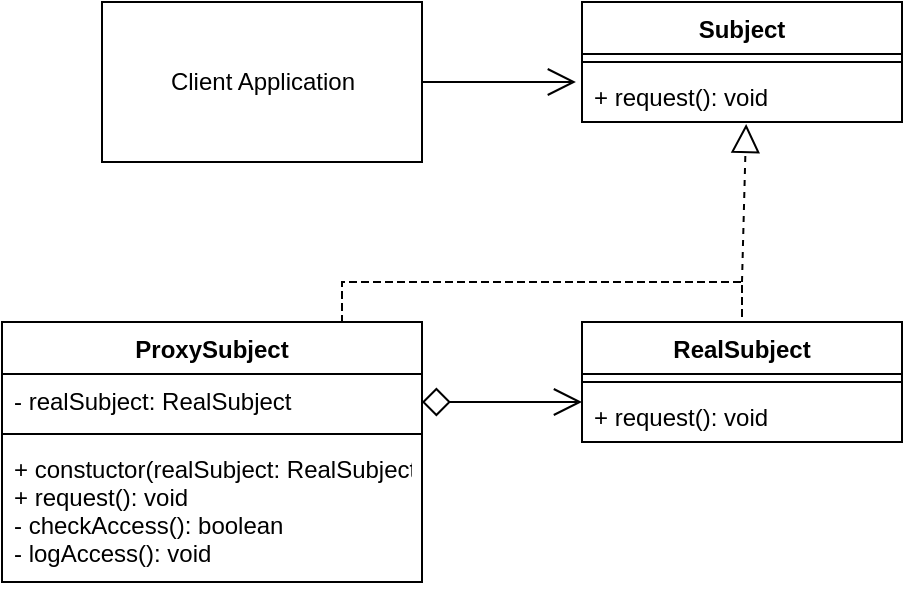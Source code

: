 <mxfile>
    <diagram id="v8Dm_pBWEIlel5yv5oRM" name="Page-1">
        <mxGraphModel dx="1477" dy="321" grid="1" gridSize="10" guides="1" tooltips="1" connect="1" arrows="1" fold="1" page="1" pageScale="1" pageWidth="827" pageHeight="1169" math="0" shadow="0">
            <root>
                <mxCell id="0"/>
                <mxCell id="1" parent="0"/>
                <mxCell id="2" style="edgeStyle=orthogonalEdgeStyle;rounded=0;orthogonalLoop=1;jettySize=auto;html=1;entryX=-0.019;entryY=0.231;entryDx=0;entryDy=0;entryPerimeter=0;endArrow=open;endFill=0;endSize=12;startSize=12;" edge="1" parent="1" source="QUJp7EaPlmvOCi-r59bL-1" target="QUJp7EaPlmvOCi-r59bL-11">
                    <mxGeometry relative="1" as="geometry"/>
                </mxCell>
                <mxCell id="QUJp7EaPlmvOCi-r59bL-1" value="Client Application" style="html=1;" parent="1" vertex="1">
                    <mxGeometry x="40" y="40" width="160" height="80" as="geometry"/>
                </mxCell>
                <mxCell id="QUJp7EaPlmvOCi-r59bL-6" value="RealSubject" style="swimlane;fontStyle=1;align=center;verticalAlign=top;childLayout=stackLayout;horizontal=1;startSize=26;horizontalStack=0;resizeParent=1;resizeParentMax=0;resizeLast=0;collapsible=1;marginBottom=0;" parent="1" vertex="1">
                    <mxGeometry x="280" y="200" width="160" height="60" as="geometry"/>
                </mxCell>
                <mxCell id="QUJp7EaPlmvOCi-r59bL-7" value="" style="line;strokeWidth=1;fillColor=none;align=left;verticalAlign=middle;spacingTop=-1;spacingLeft=3;spacingRight=3;rotatable=0;labelPosition=right;points=[];portConstraint=eastwest;" parent="QUJp7EaPlmvOCi-r59bL-6" vertex="1">
                    <mxGeometry y="26" width="160" height="8" as="geometry"/>
                </mxCell>
                <mxCell id="QUJp7EaPlmvOCi-r59bL-8" value="+ request(): void" style="text;strokeColor=none;fillColor=none;align=left;verticalAlign=top;spacingLeft=4;spacingRight=4;overflow=hidden;rotatable=0;points=[[0,0.5],[1,0.5]];portConstraint=eastwest;" parent="QUJp7EaPlmvOCi-r59bL-6" vertex="1">
                    <mxGeometry y="34" width="160" height="26" as="geometry"/>
                </mxCell>
                <mxCell id="QUJp7EaPlmvOCi-r59bL-9" value="Subject" style="swimlane;fontStyle=1;align=center;verticalAlign=top;childLayout=stackLayout;horizontal=1;startSize=26;horizontalStack=0;resizeParent=1;resizeParentMax=0;resizeLast=0;collapsible=1;marginBottom=0;" parent="1" vertex="1">
                    <mxGeometry x="280" y="40" width="160" height="60" as="geometry"/>
                </mxCell>
                <mxCell id="QUJp7EaPlmvOCi-r59bL-10" value="" style="line;strokeWidth=1;fillColor=none;align=left;verticalAlign=middle;spacingTop=-1;spacingLeft=3;spacingRight=3;rotatable=0;labelPosition=right;points=[];portConstraint=eastwest;" parent="QUJp7EaPlmvOCi-r59bL-9" vertex="1">
                    <mxGeometry y="26" width="160" height="8" as="geometry"/>
                </mxCell>
                <mxCell id="QUJp7EaPlmvOCi-r59bL-11" value="+ request(): void" style="text;strokeColor=none;fillColor=none;align=left;verticalAlign=top;spacingLeft=4;spacingRight=4;overflow=hidden;rotatable=0;points=[[0,0.5],[1,0.5]];portConstraint=eastwest;" parent="QUJp7EaPlmvOCi-r59bL-9" vertex="1">
                    <mxGeometry y="34" width="160" height="26" as="geometry"/>
                </mxCell>
                <mxCell id="QUJp7EaPlmvOCi-r59bL-13" value="" style="html=1;verticalAlign=bottom;startArrow=diamond;startFill=0;endArrow=open;startSize=12;endFill=0;endSize=12;" parent="1" edge="1">
                    <mxGeometry width="60" relative="1" as="geometry">
                        <mxPoint x="200" y="240" as="sourcePoint"/>
                        <mxPoint x="280" y="240" as="targetPoint"/>
                    </mxGeometry>
                </mxCell>
                <mxCell id="QUJp7EaPlmvOCi-r59bL-14" value="" style="shape=partialRectangle;whiteSpace=wrap;html=1;bottom=1;right=1;left=1;top=0;fillColor=none;routingCenterX=-0.5;direction=west;dashed=1;" parent="1" vertex="1">
                    <mxGeometry x="160" y="180" width="200" height="20" as="geometry"/>
                </mxCell>
                <mxCell id="QUJp7EaPlmvOCi-r59bL-15" value="" style="html=1;verticalAlign=bottom;startArrow=none;startFill=0;endArrow=block;startSize=12;endFill=0;endSize=12;exitX=0;exitY=1;exitDx=0;exitDy=0;entryX=0.513;entryY=1.038;entryDx=0;entryDy=0;entryPerimeter=0;dashed=1;" parent="1" source="QUJp7EaPlmvOCi-r59bL-14" target="QUJp7EaPlmvOCi-r59bL-11" edge="1">
                    <mxGeometry width="60" relative="1" as="geometry">
                        <mxPoint x="210" y="250" as="sourcePoint"/>
                        <mxPoint x="290" y="250" as="targetPoint"/>
                    </mxGeometry>
                </mxCell>
                <mxCell id="3" value="ProxySubject" style="swimlane;fontStyle=1;align=center;verticalAlign=top;childLayout=stackLayout;horizontal=1;startSize=26;horizontalStack=0;resizeParent=1;resizeParentMax=0;resizeLast=0;collapsible=1;marginBottom=0;" vertex="1" parent="1">
                    <mxGeometry x="-10" y="200" width="210" height="130" as="geometry"/>
                </mxCell>
                <mxCell id="4" value="- realSubject: RealSubject" style="text;strokeColor=none;fillColor=none;align=left;verticalAlign=top;spacingLeft=4;spacingRight=4;overflow=hidden;rotatable=0;points=[[0,0.5],[1,0.5]];portConstraint=eastwest;" vertex="1" parent="3">
                    <mxGeometry y="26" width="210" height="26" as="geometry"/>
                </mxCell>
                <mxCell id="5" value="" style="line;strokeWidth=1;fillColor=none;align=left;verticalAlign=middle;spacingTop=-1;spacingLeft=3;spacingRight=3;rotatable=0;labelPosition=right;points=[];portConstraint=eastwest;" vertex="1" parent="3">
                    <mxGeometry y="52" width="210" height="8" as="geometry"/>
                </mxCell>
                <mxCell id="6" value="+ constuctor(realSubject: RealSubject)&#10;+ request(): void&#10;- checkAccess(): boolean&#10;- logAccess(): void" style="text;strokeColor=none;fillColor=none;align=left;verticalAlign=top;spacingLeft=4;spacingRight=4;overflow=hidden;rotatable=0;points=[[0,0.5],[1,0.5]];portConstraint=eastwest;" vertex="1" parent="3">
                    <mxGeometry y="60" width="210" height="70" as="geometry"/>
                </mxCell>
            </root>
        </mxGraphModel>
    </diagram>
</mxfile>